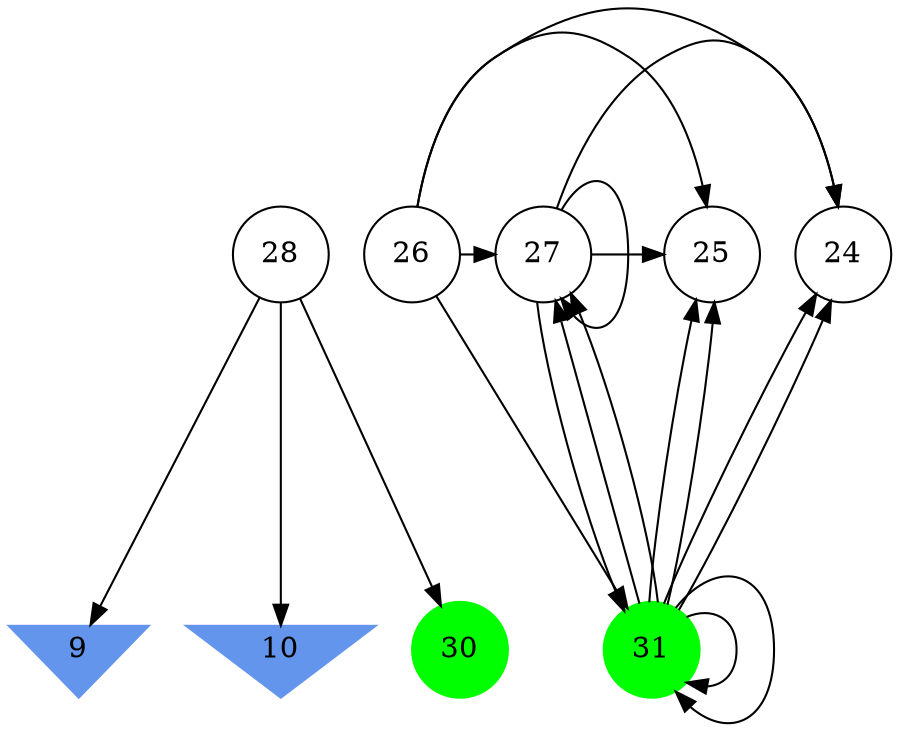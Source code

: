 digraph brain {
	ranksep=2.0;
	9 [shape=invtriangle,style=filled,color=cornflowerblue];
	10 [shape=invtriangle,style=filled,color=cornflowerblue];
	24 [shape=circle,color=black];
	25 [shape=circle,color=black];
	26 [shape=circle,color=black];
	27 [shape=circle,color=black];
	28 [shape=circle,color=black];
	30 [shape=circle,style=filled,color=green];
	31 [shape=circle,style=filled,color=green];
	28	->	10;
	28	->	9;
	28	->	30;
	26	->	24;
	26	->	27;
	26	->	25;
	26	->	31;
	27	->	24;
	27	->	27;
	27	->	25;
	27	->	31;
	31	->	24;
	31	->	27;
	31	->	25;
	31	->	31;
	31	->	24;
	31	->	27;
	31	->	25;
	31	->	31;
	{ rank=same; 9; 10; }
	{ rank=same; 24; 25; 26; 27; 28; }
	{ rank=same; 30; 31; }
}
